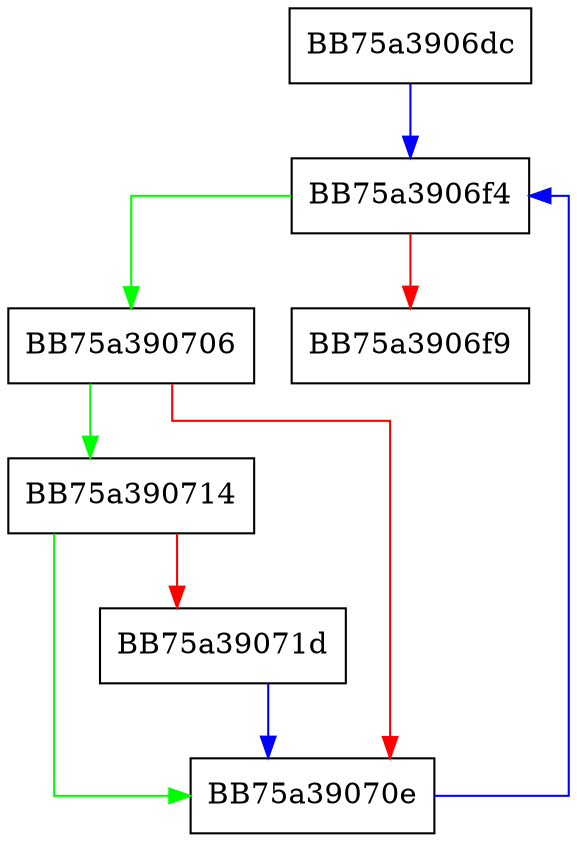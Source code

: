 digraph invalidateFinders {
  node [shape="box"];
  graph [splines=ortho];
  BB75a3906dc -> BB75a3906f4 [color="blue"];
  BB75a3906f4 -> BB75a390706 [color="green"];
  BB75a3906f4 -> BB75a3906f9 [color="red"];
  BB75a390706 -> BB75a390714 [color="green"];
  BB75a390706 -> BB75a39070e [color="red"];
  BB75a39070e -> BB75a3906f4 [color="blue"];
  BB75a390714 -> BB75a39070e [color="green"];
  BB75a390714 -> BB75a39071d [color="red"];
  BB75a39071d -> BB75a39070e [color="blue"];
}